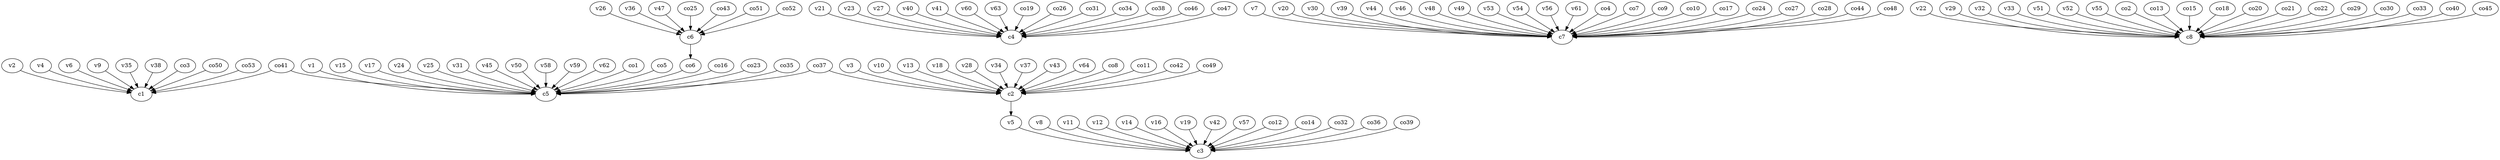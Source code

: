 strict digraph  {
c1;
c2;
c3;
c4;
c5;
c6;
c7;
c8;
v1;
v2;
v3;
v4;
v5;
v6;
v7;
v8;
v9;
v10;
v11;
v12;
v13;
v14;
v15;
v16;
v17;
v18;
v19;
v20;
v21;
v22;
v23;
v24;
v25;
v26;
v27;
v28;
v29;
v30;
v31;
v32;
v33;
v34;
v35;
v36;
v37;
v38;
v39;
v40;
v41;
v42;
v43;
v44;
v45;
v46;
v47;
v48;
v49;
v50;
v51;
v52;
v53;
v54;
v55;
v56;
v57;
v58;
v59;
v60;
v61;
v62;
v63;
v64;
co1;
co2;
co3;
co4;
co5;
co6;
co7;
co8;
co9;
co10;
co11;
co12;
co13;
co14;
co15;
co16;
co17;
co18;
co19;
co20;
co21;
co22;
co23;
co24;
co25;
co26;
co27;
co28;
co29;
co30;
co31;
co32;
co33;
co34;
co35;
co36;
co37;
co38;
co39;
co40;
co41;
co42;
co43;
co44;
co45;
co46;
co47;
co48;
co49;
co50;
co51;
co52;
co53;
c2 -> v5  [weight=1];
c6 -> co6  [weight=1];
v1 -> c5  [weight=1];
v2 -> c1  [weight=1];
v3 -> c2  [weight=1];
v4 -> c1  [weight=1];
v5 -> c3  [weight=1];
v6 -> c1  [weight=1];
v7 -> c7  [weight=1];
v8 -> c3  [weight=1];
v9 -> c1  [weight=1];
v10 -> c2  [weight=1];
v11 -> c3  [weight=1];
v12 -> c3  [weight=1];
v13 -> c2  [weight=1];
v14 -> c3  [weight=1];
v15 -> c5  [weight=1];
v16 -> c3  [weight=1];
v17 -> c5  [weight=1];
v18 -> c2  [weight=1];
v19 -> c3  [weight=1];
v20 -> c7  [weight=1];
v21 -> c4  [weight=1];
v22 -> c8  [weight=1];
v23 -> c4  [weight=1];
v24 -> c5  [weight=1];
v25 -> c5  [weight=1];
v26 -> c6  [weight=1];
v27 -> c4  [weight=1];
v28 -> c2  [weight=1];
v29 -> c8  [weight=1];
v30 -> c7  [weight=1];
v31 -> c5  [weight=1];
v32 -> c8  [weight=1];
v33 -> c8  [weight=1];
v34 -> c2  [weight=1];
v35 -> c1  [weight=1];
v36 -> c6  [weight=1];
v37 -> c2  [weight=1];
v38 -> c1  [weight=1];
v39 -> c7  [weight=1];
v40 -> c4  [weight=1];
v41 -> c4  [weight=1];
v42 -> c3  [weight=1];
v43 -> c2  [weight=1];
v44 -> c7  [weight=1];
v45 -> c5  [weight=1];
v46 -> c7  [weight=1];
v47 -> c6  [weight=1];
v48 -> c7  [weight=1];
v49 -> c7  [weight=1];
v50 -> c5  [weight=1];
v51 -> c8  [weight=1];
v52 -> c8  [weight=1];
v53 -> c7  [weight=1];
v54 -> c7  [weight=1];
v55 -> c8  [weight=1];
v56 -> c7  [weight=1];
v57 -> c3  [weight=1];
v58 -> c5  [weight=1];
v59 -> c5  [weight=1];
v60 -> c4  [weight=1];
v61 -> c7  [weight=1];
v62 -> c5  [weight=1];
v63 -> c4  [weight=1];
v64 -> c2  [weight=1];
co1 -> c5  [weight=1];
co2 -> c8  [weight=1];
co3 -> c1  [weight=1];
co4 -> c7  [weight=1];
co5 -> c5  [weight=1];
co6 -> c5  [weight=1];
co7 -> c7  [weight=1];
co8 -> c2  [weight=1];
co9 -> c7  [weight=1];
co10 -> c7  [weight=1];
co11 -> c2  [weight=1];
co12 -> c3  [weight=1];
co13 -> c8  [weight=1];
co14 -> c3  [weight=1];
co15 -> c8  [weight=1];
co16 -> c5  [weight=1];
co17 -> c7  [weight=1];
co18 -> c8  [weight=1];
co19 -> c4  [weight=1];
co20 -> c8  [weight=1];
co21 -> c8  [weight=1];
co22 -> c8  [weight=1];
co23 -> c5  [weight=1];
co24 -> c7  [weight=1];
co25 -> c6  [weight=1];
co26 -> c4  [weight=1];
co27 -> c7  [weight=1];
co28 -> c7  [weight=1];
co29 -> c8  [weight=1];
co30 -> c8  [weight=1];
co31 -> c4  [weight=1];
co32 -> c3  [weight=1];
co33 -> c8  [weight=1];
co34 -> c4  [weight=1];
co35 -> c5  [weight=1];
co36 -> c3  [weight=1];
co37 -> c5  [weight=1];
co37 -> c2  [weight=1];
co38 -> c4  [weight=1];
co39 -> c3  [weight=1];
co40 -> c8  [weight=1];
co41 -> c1  [weight=1];
co41 -> c5  [weight=1];
co42 -> c2  [weight=1];
co43 -> c6  [weight=1];
co44 -> c7  [weight=1];
co45 -> c8  [weight=1];
co46 -> c4  [weight=1];
co47 -> c4  [weight=1];
co48 -> c7  [weight=1];
co49 -> c2  [weight=1];
co50 -> c1  [weight=1];
co51 -> c6  [weight=1];
co52 -> c6  [weight=1];
co53 -> c1  [weight=1];
}
